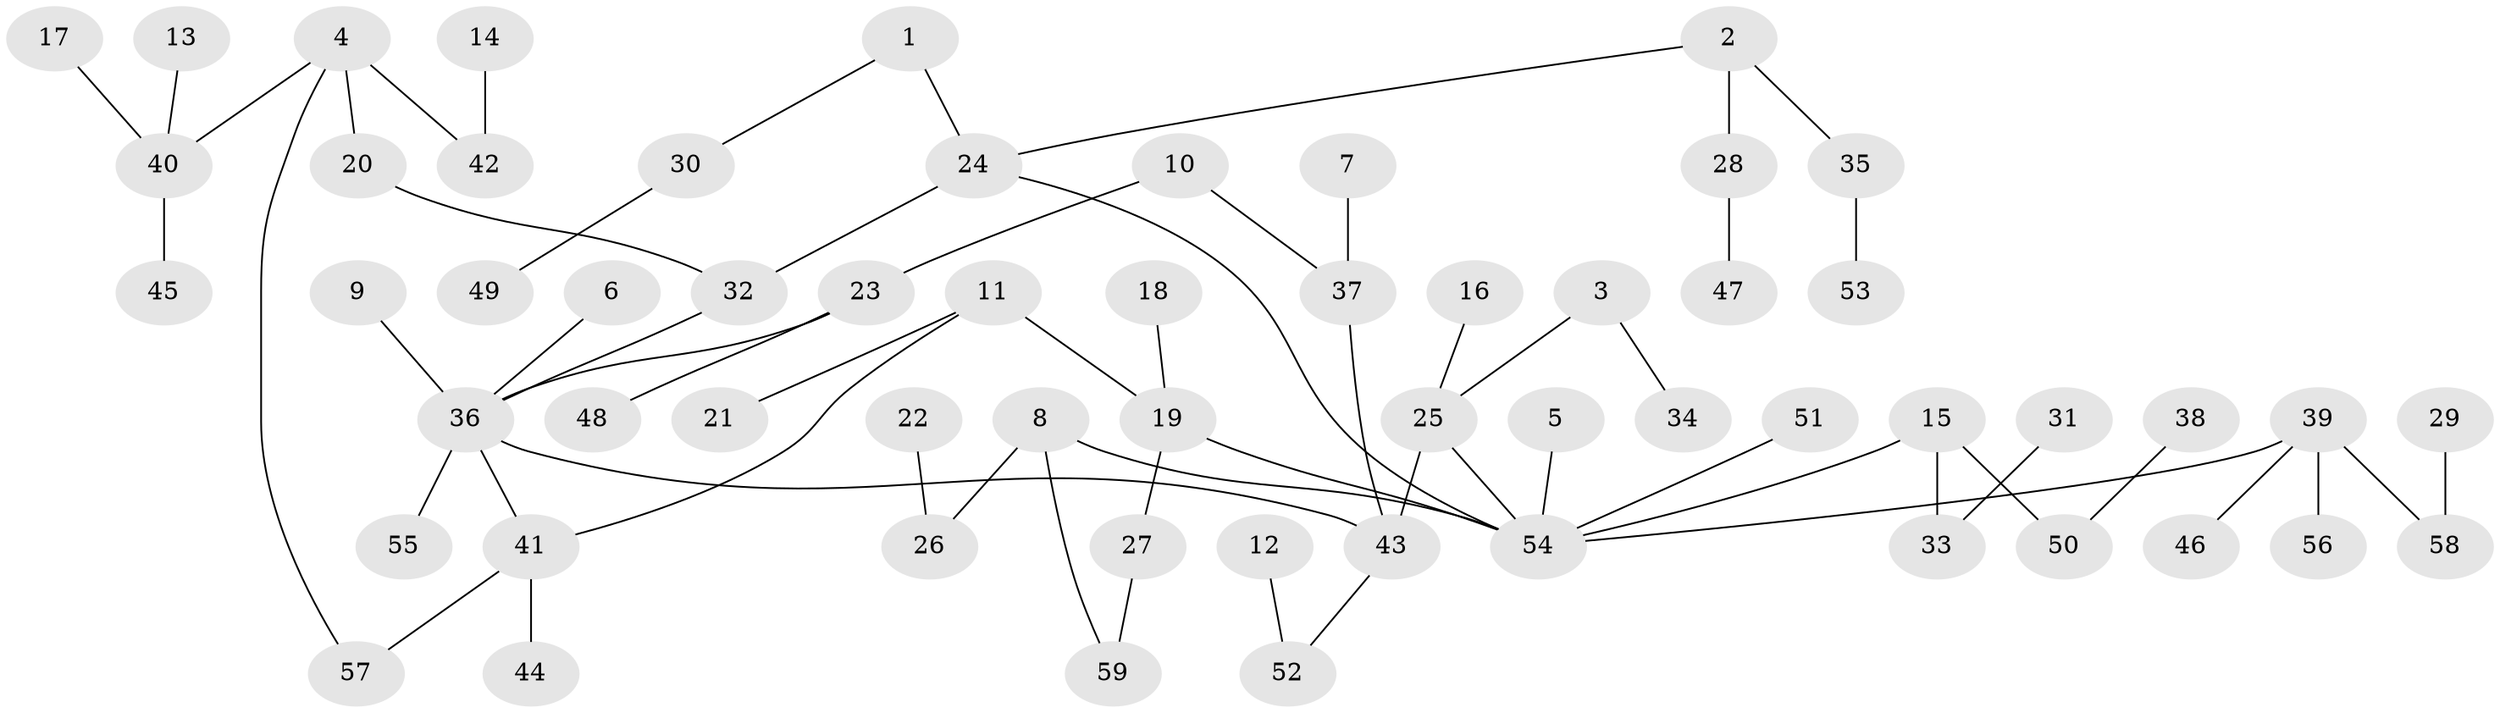 // original degree distribution, {3: 0.17796610169491525, 8: 0.00847457627118644, 5: 0.059322033898305086, 4: 0.0423728813559322, 2: 0.288135593220339, 1: 0.423728813559322}
// Generated by graph-tools (version 1.1) at 2025/25/03/09/25 03:25:32]
// undirected, 59 vertices, 63 edges
graph export_dot {
graph [start="1"]
  node [color=gray90,style=filled];
  1;
  2;
  3;
  4;
  5;
  6;
  7;
  8;
  9;
  10;
  11;
  12;
  13;
  14;
  15;
  16;
  17;
  18;
  19;
  20;
  21;
  22;
  23;
  24;
  25;
  26;
  27;
  28;
  29;
  30;
  31;
  32;
  33;
  34;
  35;
  36;
  37;
  38;
  39;
  40;
  41;
  42;
  43;
  44;
  45;
  46;
  47;
  48;
  49;
  50;
  51;
  52;
  53;
  54;
  55;
  56;
  57;
  58;
  59;
  1 -- 24 [weight=1.0];
  1 -- 30 [weight=1.0];
  2 -- 24 [weight=1.0];
  2 -- 28 [weight=1.0];
  2 -- 35 [weight=1.0];
  3 -- 25 [weight=1.0];
  3 -- 34 [weight=1.0];
  4 -- 20 [weight=1.0];
  4 -- 40 [weight=1.0];
  4 -- 42 [weight=1.0];
  4 -- 57 [weight=1.0];
  5 -- 54 [weight=1.0];
  6 -- 36 [weight=1.0];
  7 -- 37 [weight=1.0];
  8 -- 26 [weight=1.0];
  8 -- 54 [weight=1.0];
  8 -- 59 [weight=1.0];
  9 -- 36 [weight=1.0];
  10 -- 23 [weight=1.0];
  10 -- 37 [weight=1.0];
  11 -- 19 [weight=1.0];
  11 -- 21 [weight=1.0];
  11 -- 41 [weight=1.0];
  12 -- 52 [weight=1.0];
  13 -- 40 [weight=1.0];
  14 -- 42 [weight=1.0];
  15 -- 33 [weight=1.0];
  15 -- 50 [weight=1.0];
  15 -- 54 [weight=1.0];
  16 -- 25 [weight=1.0];
  17 -- 40 [weight=1.0];
  18 -- 19 [weight=1.0];
  19 -- 27 [weight=1.0];
  19 -- 54 [weight=1.0];
  20 -- 32 [weight=1.0];
  22 -- 26 [weight=1.0];
  23 -- 36 [weight=1.0];
  23 -- 48 [weight=1.0];
  24 -- 32 [weight=1.0];
  24 -- 54 [weight=1.0];
  25 -- 43 [weight=1.0];
  25 -- 54 [weight=1.0];
  27 -- 59 [weight=1.0];
  28 -- 47 [weight=1.0];
  29 -- 58 [weight=1.0];
  30 -- 49 [weight=1.0];
  31 -- 33 [weight=1.0];
  32 -- 36 [weight=1.0];
  35 -- 53 [weight=1.0];
  36 -- 41 [weight=1.0];
  36 -- 43 [weight=1.0];
  36 -- 55 [weight=1.0];
  37 -- 43 [weight=1.0];
  38 -- 50 [weight=1.0];
  39 -- 46 [weight=1.0];
  39 -- 54 [weight=1.0];
  39 -- 56 [weight=1.0];
  39 -- 58 [weight=1.0];
  40 -- 45 [weight=1.0];
  41 -- 44 [weight=1.0];
  41 -- 57 [weight=1.0];
  43 -- 52 [weight=1.0];
  51 -- 54 [weight=1.0];
}

